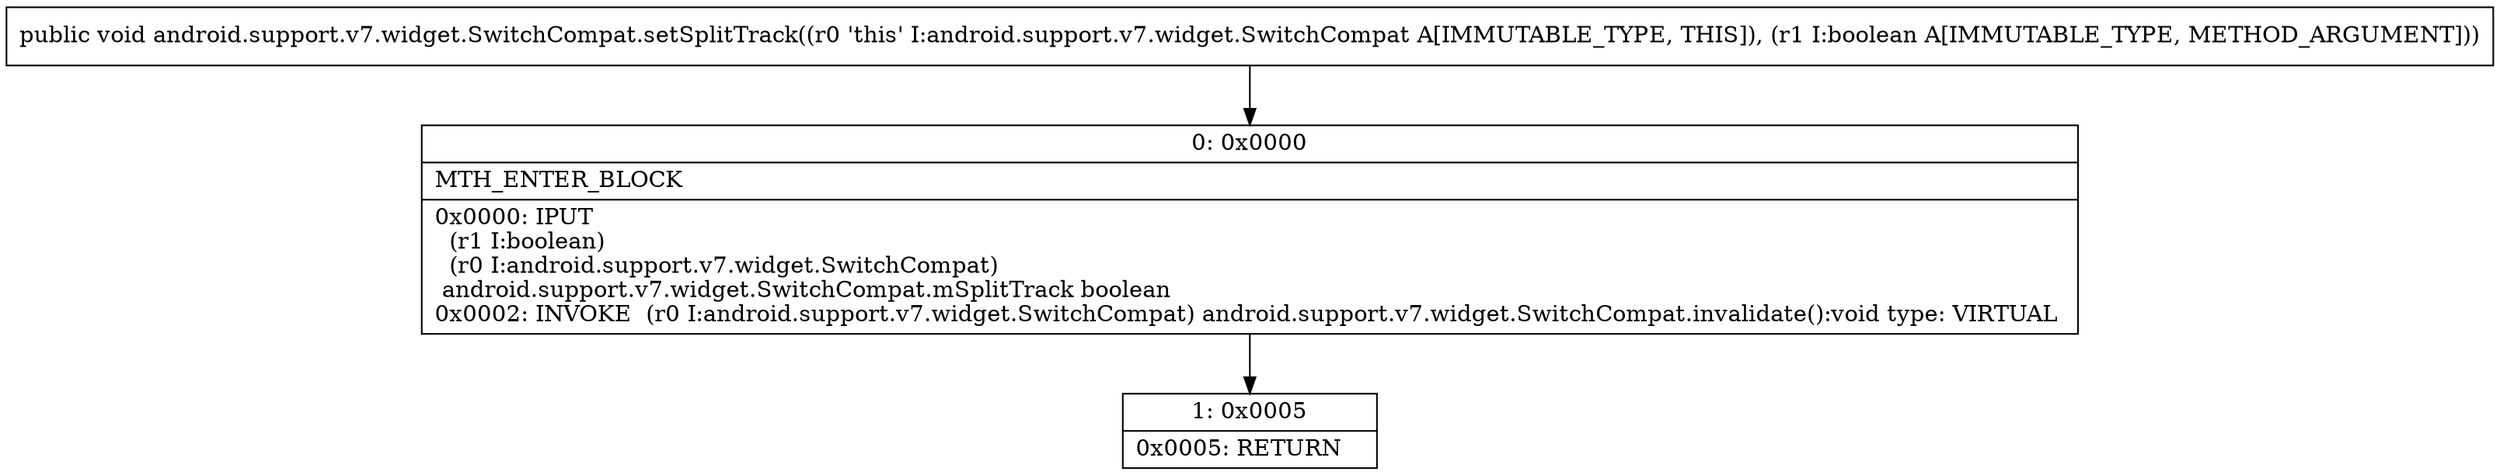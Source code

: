digraph "CFG forandroid.support.v7.widget.SwitchCompat.setSplitTrack(Z)V" {
Node_0 [shape=record,label="{0\:\ 0x0000|MTH_ENTER_BLOCK\l|0x0000: IPUT  \l  (r1 I:boolean)\l  (r0 I:android.support.v7.widget.SwitchCompat)\l android.support.v7.widget.SwitchCompat.mSplitTrack boolean \l0x0002: INVOKE  (r0 I:android.support.v7.widget.SwitchCompat) android.support.v7.widget.SwitchCompat.invalidate():void type: VIRTUAL \l}"];
Node_1 [shape=record,label="{1\:\ 0x0005|0x0005: RETURN   \l}"];
MethodNode[shape=record,label="{public void android.support.v7.widget.SwitchCompat.setSplitTrack((r0 'this' I:android.support.v7.widget.SwitchCompat A[IMMUTABLE_TYPE, THIS]), (r1 I:boolean A[IMMUTABLE_TYPE, METHOD_ARGUMENT])) }"];
MethodNode -> Node_0;
Node_0 -> Node_1;
}

